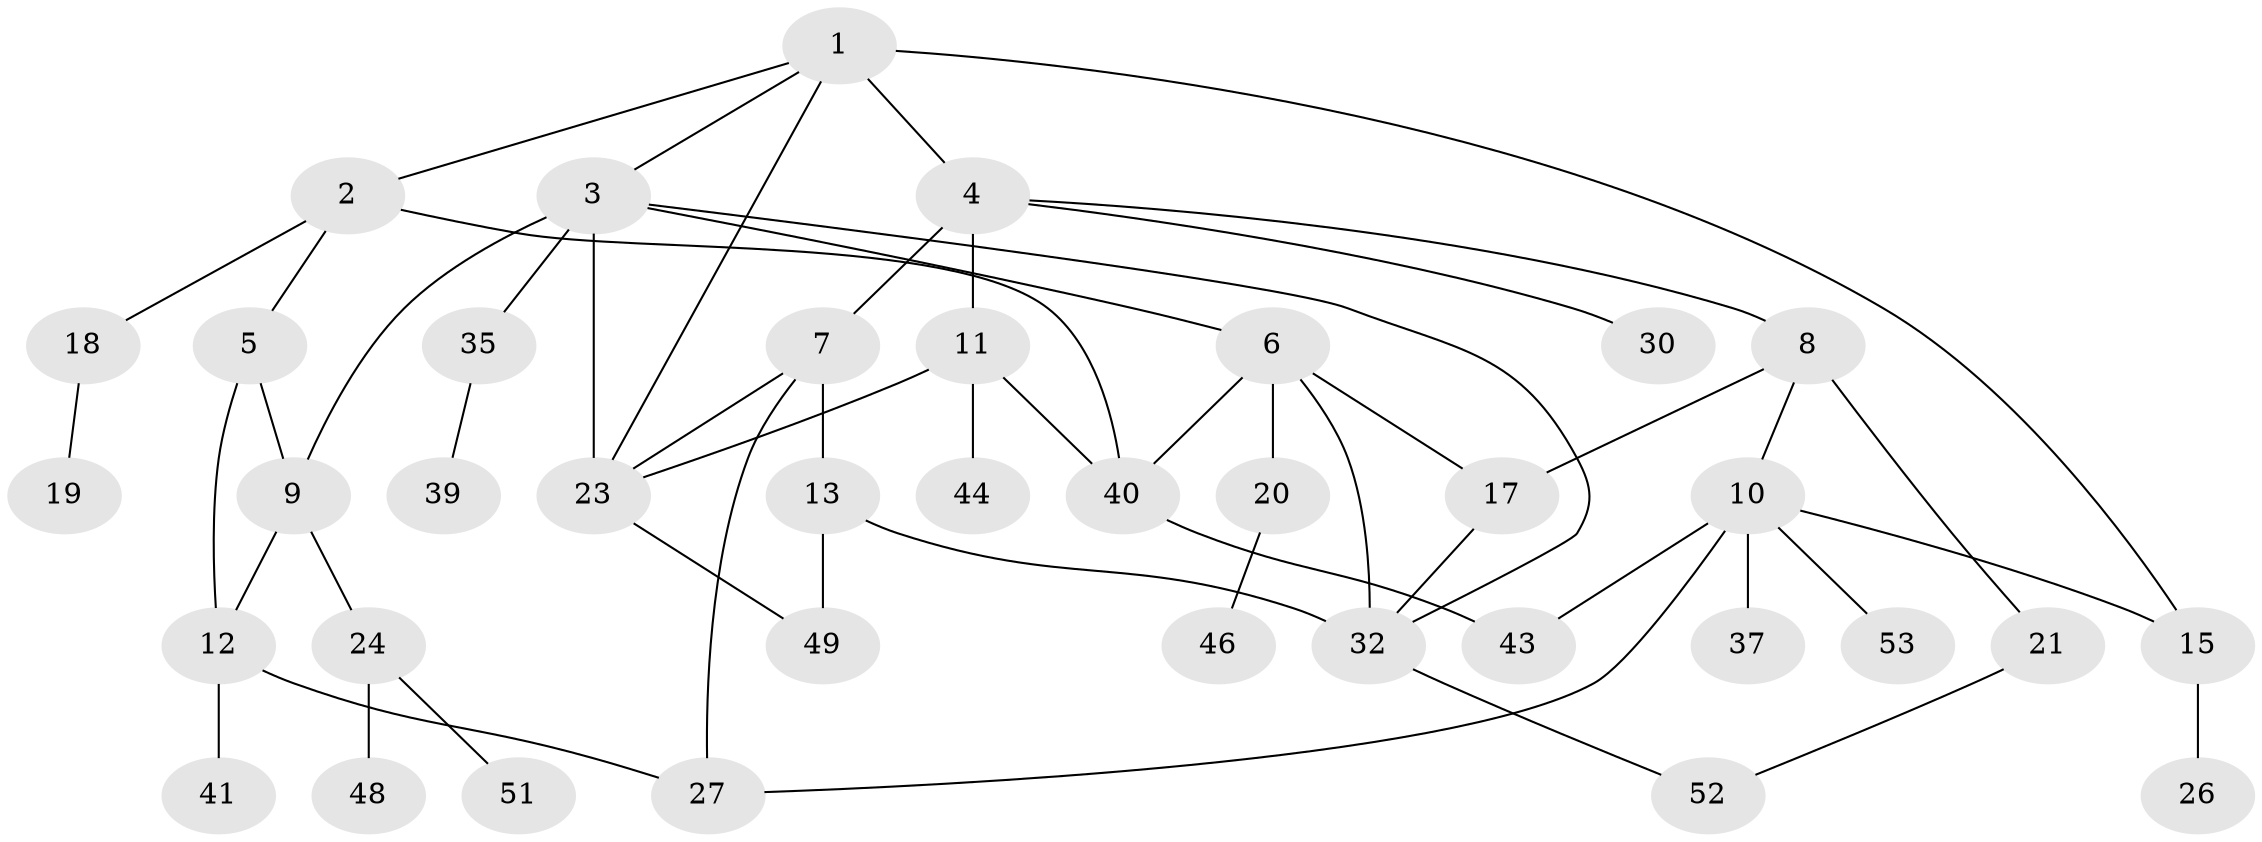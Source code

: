 // original degree distribution, {6: 0.01818181818181818, 4: 0.16363636363636364, 5: 0.10909090909090909, 3: 0.2, 1: 0.23636363636363636, 2: 0.2727272727272727}
// Generated by graph-tools (version 1.1) at 2025/16/03/04/25 18:16:52]
// undirected, 38 vertices, 54 edges
graph export_dot {
graph [start="1"]
  node [color=gray90,style=filled];
  1;
  2;
  3 [super="+33"];
  4;
  5;
  6;
  7 [super="+14"];
  8;
  9;
  10 [super="+25+36"];
  11 [super="+22"];
  12 [super="+42+34"];
  13;
  15 [super="+16"];
  17 [super="+31"];
  18;
  19 [super="+38"];
  20;
  21;
  23 [super="+29"];
  24 [super="+28"];
  26;
  27 [super="+45"];
  30;
  32 [super="+47"];
  35;
  37;
  39;
  40;
  41;
  43;
  44;
  46;
  48;
  49;
  51;
  52;
  53;
  1 -- 2;
  1 -- 3;
  1 -- 4;
  1 -- 15 [weight=2];
  1 -- 23;
  2 -- 5;
  2 -- 18;
  2 -- 40;
  3 -- 6;
  3 -- 9;
  3 -- 23;
  3 -- 32;
  3 -- 35;
  4 -- 7;
  4 -- 8;
  4 -- 11;
  4 -- 30;
  5 -- 9;
  5 -- 12;
  6 -- 20;
  6 -- 40;
  6 -- 32;
  6 -- 17;
  7 -- 13;
  7 -- 27;
  7 -- 23;
  8 -- 10;
  8 -- 17;
  8 -- 21;
  9 -- 24;
  9 -- 12;
  10 -- 43 [weight=2];
  10 -- 15;
  10 -- 53;
  10 -- 37;
  10 -- 27;
  11 -- 40;
  11 -- 44;
  11 -- 23;
  12 -- 41;
  12 -- 27;
  13 -- 49;
  13 -- 32;
  15 -- 26;
  17 -- 32 [weight=2];
  18 -- 19;
  20 -- 46;
  21 -- 52;
  23 -- 49;
  24 -- 48;
  24 -- 51;
  32 -- 52;
  35 -- 39;
  40 -- 43;
}
